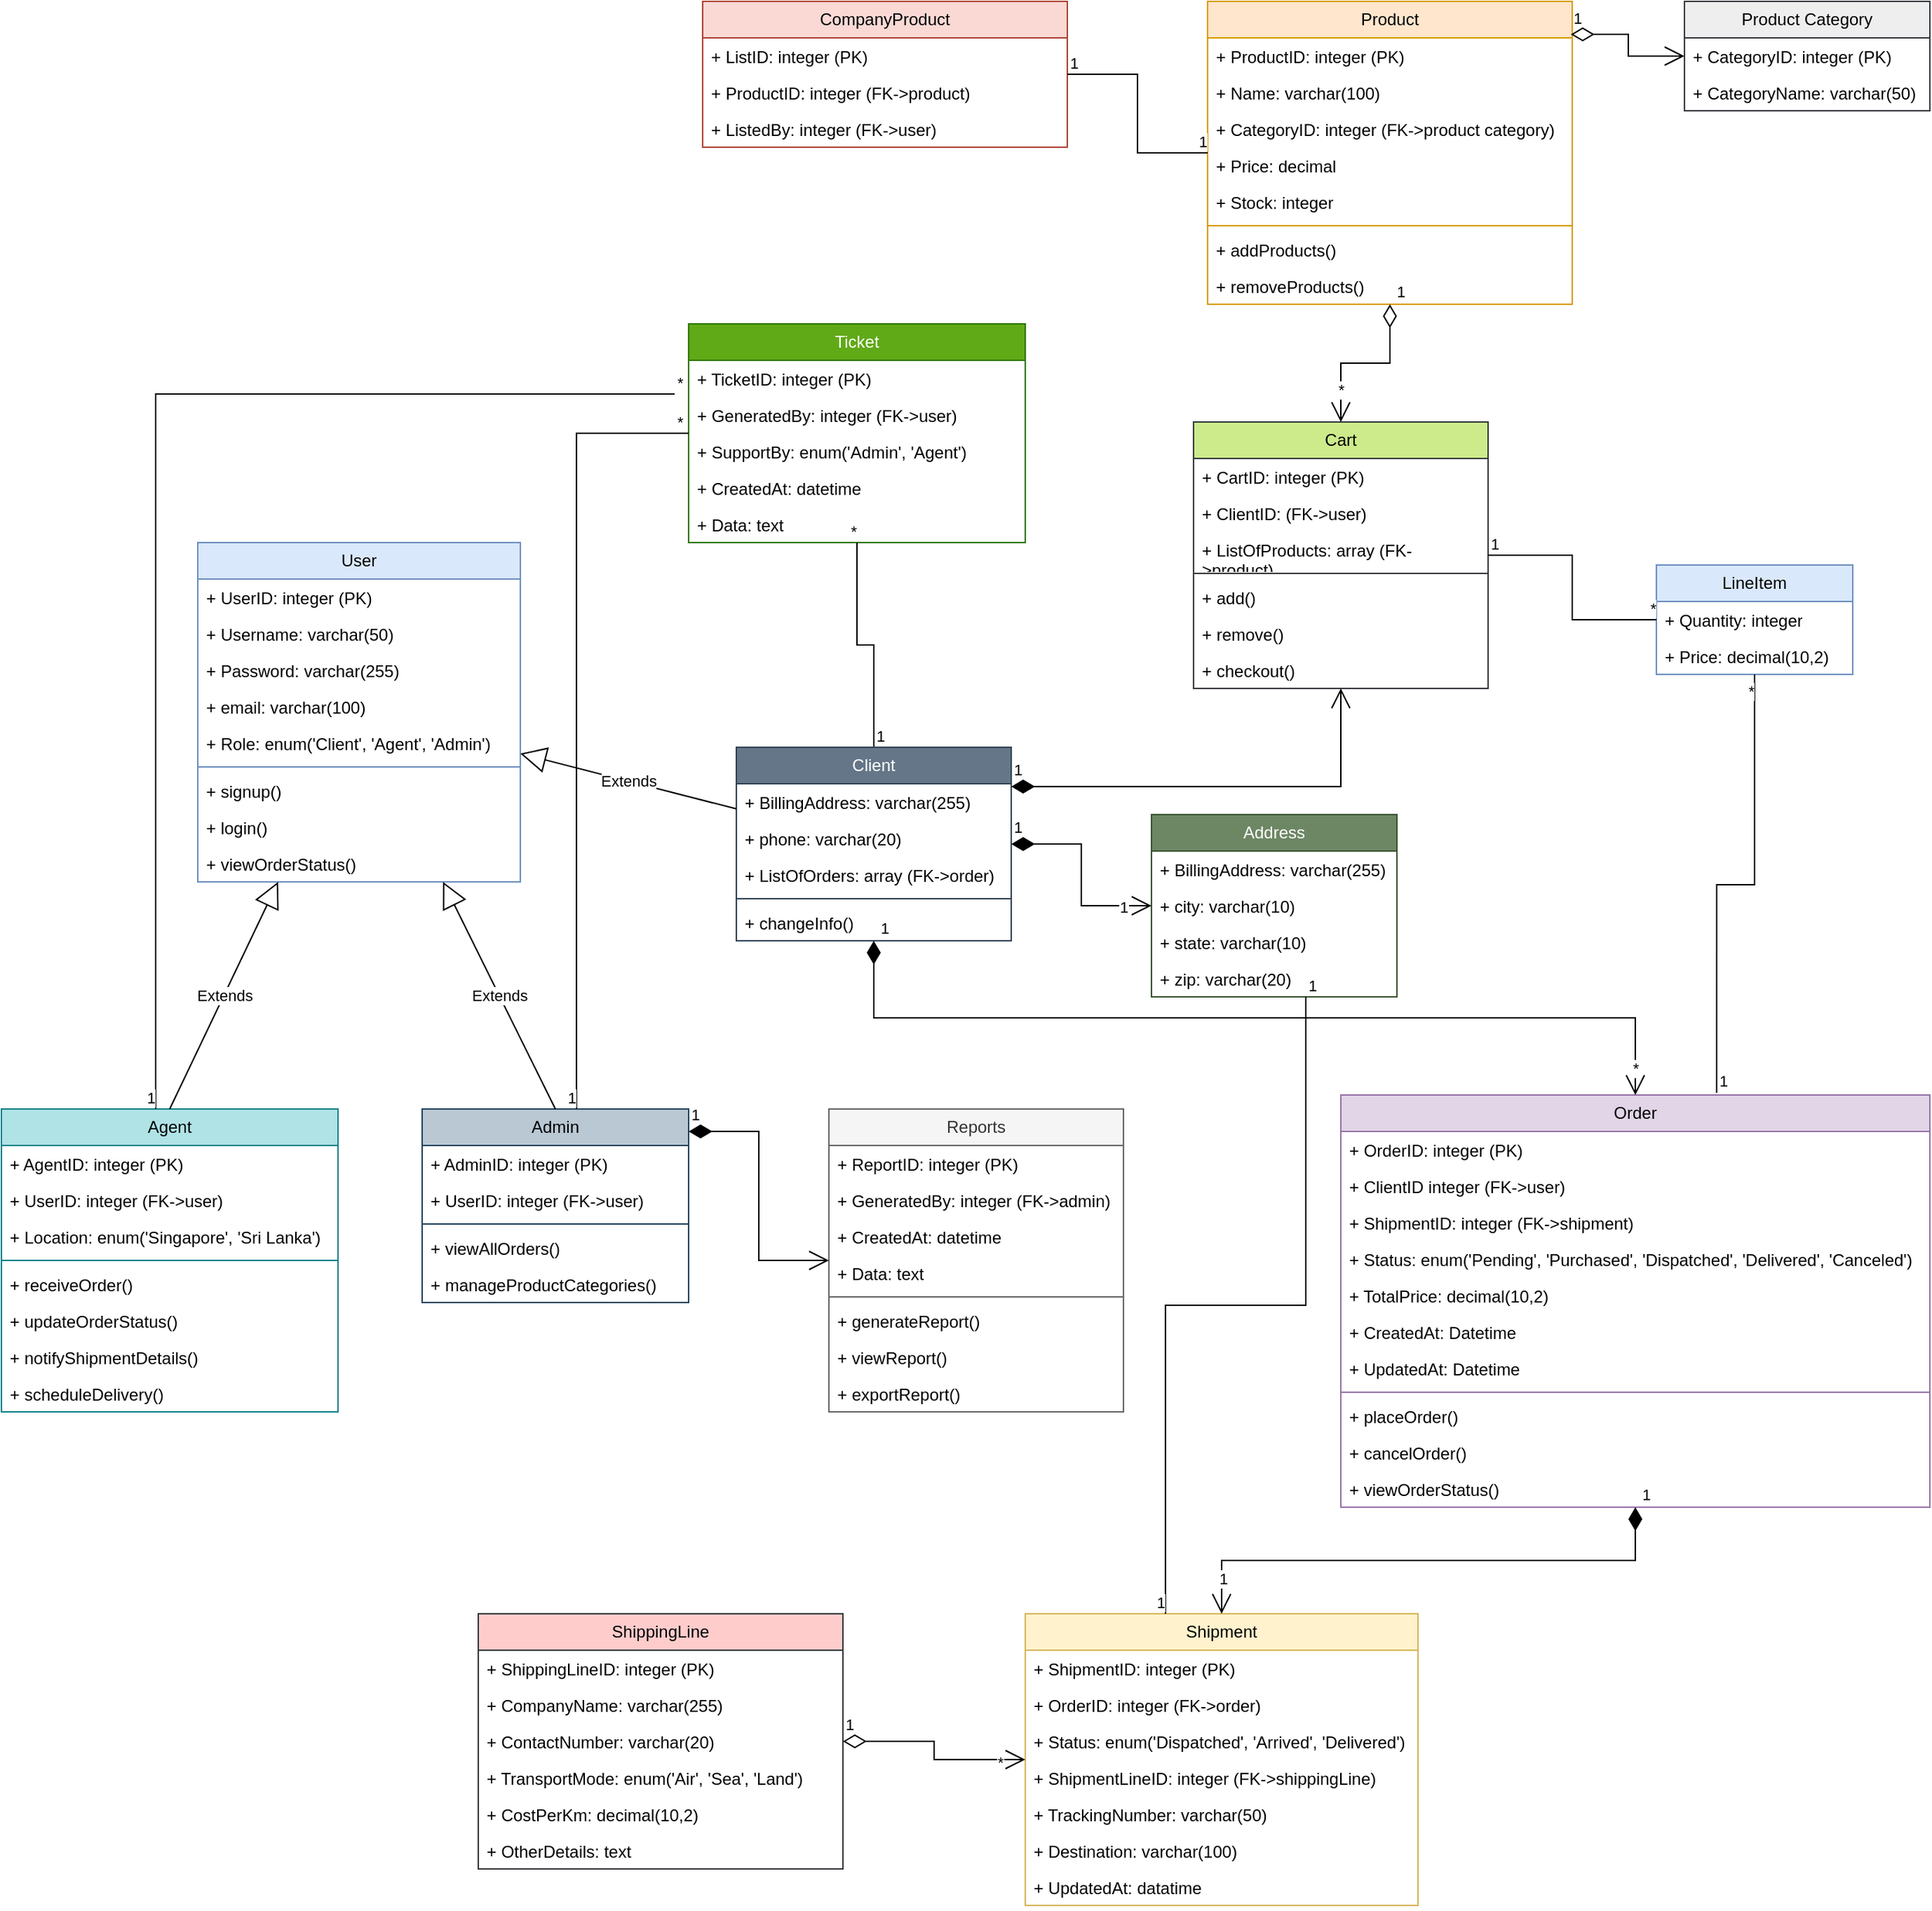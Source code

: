 <mxfile version="26.1.0">
  <diagram id="C5RBs43oDa-KdzZeNtuy" name="Page-1">
    <mxGraphModel dx="2207" dy="1999" grid="1" gridSize="10" guides="1" tooltips="1" connect="1" arrows="1" fold="1" page="1" pageScale="1" pageWidth="827" pageHeight="1169" math="0" shadow="0">
      <root>
        <mxCell id="WIyWlLk6GJQsqaUBKTNV-0" />
        <mxCell id="WIyWlLk6GJQsqaUBKTNV-1" parent="WIyWlLk6GJQsqaUBKTNV-0" />
        <mxCell id="zG6QIjlWkqNd9MnI9n7f-4" value="User" style="swimlane;fontStyle=0;childLayout=stackLayout;horizontal=1;startSize=26;fillColor=#dae8fc;horizontalStack=0;resizeParent=1;resizeParentMax=0;resizeLast=0;collapsible=1;marginBottom=0;whiteSpace=wrap;html=1;strokeColor=#6c8ebf;" parent="WIyWlLk6GJQsqaUBKTNV-1" vertex="1">
          <mxGeometry x="30" y="-174" width="230" height="242" as="geometry">
            <mxRectangle x="80" y="100" width="70" height="30" as="alternateBounds" />
          </mxGeometry>
        </mxCell>
        <mxCell id="zG6QIjlWkqNd9MnI9n7f-5" value="+ UserID: integer (PK)" style="text;strokeColor=none;fillColor=none;align=left;verticalAlign=top;spacingLeft=4;spacingRight=4;overflow=hidden;rotatable=0;points=[[0,0.5],[1,0.5]];portConstraint=eastwest;whiteSpace=wrap;html=1;" parent="zG6QIjlWkqNd9MnI9n7f-4" vertex="1">
          <mxGeometry y="26" width="230" height="26" as="geometry" />
        </mxCell>
        <mxCell id="zG6QIjlWkqNd9MnI9n7f-6" value="+ Username: varchar(50)" style="text;strokeColor=none;fillColor=none;align=left;verticalAlign=top;spacingLeft=4;spacingRight=4;overflow=hidden;rotatable=0;points=[[0,0.5],[1,0.5]];portConstraint=eastwest;whiteSpace=wrap;html=1;" parent="zG6QIjlWkqNd9MnI9n7f-4" vertex="1">
          <mxGeometry y="52" width="230" height="26" as="geometry" />
        </mxCell>
        <mxCell id="zG6QIjlWkqNd9MnI9n7f-9" value="+ Password: varchar(255)" style="text;strokeColor=none;fillColor=none;align=left;verticalAlign=top;spacingLeft=4;spacingRight=4;overflow=hidden;rotatable=0;points=[[0,0.5],[1,0.5]];portConstraint=eastwest;whiteSpace=wrap;html=1;" parent="zG6QIjlWkqNd9MnI9n7f-4" vertex="1">
          <mxGeometry y="78" width="230" height="26" as="geometry" />
        </mxCell>
        <mxCell id="zG6QIjlWkqNd9MnI9n7f-7" value="+ email: varchar(100)" style="text;strokeColor=none;fillColor=none;align=left;verticalAlign=top;spacingLeft=4;spacingRight=4;overflow=hidden;rotatable=0;points=[[0,0.5],[1,0.5]];portConstraint=eastwest;whiteSpace=wrap;html=1;" parent="zG6QIjlWkqNd9MnI9n7f-4" vertex="1">
          <mxGeometry y="104" width="230" height="26" as="geometry" />
        </mxCell>
        <mxCell id="zG6QIjlWkqNd9MnI9n7f-8" value="&lt;div&gt;+ Role: enum(&#39;Client&#39;, &#39;Agent&#39;, &#39;Admin&#39;)&lt;/div&gt;" style="text;strokeColor=none;fillColor=none;align=left;verticalAlign=top;spacingLeft=4;spacingRight=4;overflow=hidden;rotatable=0;points=[[0,0.5],[1,0.5]];portConstraint=eastwest;whiteSpace=wrap;html=1;" parent="zG6QIjlWkqNd9MnI9n7f-4" vertex="1">
          <mxGeometry y="130" width="230" height="26" as="geometry" />
        </mxCell>
        <mxCell id="eo02mEUsfpvcgOOBY72F-0" value="" style="line;strokeWidth=1;fillColor=none;align=left;verticalAlign=middle;spacingTop=-1;spacingLeft=3;spacingRight=3;rotatable=0;labelPosition=right;points=[];portConstraint=eastwest;strokeColor=inherit;" vertex="1" parent="zG6QIjlWkqNd9MnI9n7f-4">
          <mxGeometry y="156" width="230" height="8" as="geometry" />
        </mxCell>
        <mxCell id="eo02mEUsfpvcgOOBY72F-2" value="+ signup()" style="text;strokeColor=none;fillColor=none;align=left;verticalAlign=top;spacingLeft=4;spacingRight=4;overflow=hidden;rotatable=0;points=[[0,0.5],[1,0.5]];portConstraint=eastwest;whiteSpace=wrap;html=1;" vertex="1" parent="zG6QIjlWkqNd9MnI9n7f-4">
          <mxGeometry y="164" width="230" height="26" as="geometry" />
        </mxCell>
        <mxCell id="eo02mEUsfpvcgOOBY72F-3" value="+ login()" style="text;strokeColor=none;fillColor=none;align=left;verticalAlign=top;spacingLeft=4;spacingRight=4;overflow=hidden;rotatable=0;points=[[0,0.5],[1,0.5]];portConstraint=eastwest;whiteSpace=wrap;html=1;" vertex="1" parent="zG6QIjlWkqNd9MnI9n7f-4">
          <mxGeometry y="190" width="230" height="26" as="geometry" />
        </mxCell>
        <mxCell id="eo02mEUsfpvcgOOBY72F-5" value="+ viewOrderStatus()" style="text;strokeColor=none;fillColor=none;align=left;verticalAlign=top;spacingLeft=4;spacingRight=4;overflow=hidden;rotatable=0;points=[[0,0.5],[1,0.5]];portConstraint=eastwest;whiteSpace=wrap;html=1;" vertex="1" parent="zG6QIjlWkqNd9MnI9n7f-4">
          <mxGeometry y="216" width="230" height="26" as="geometry" />
        </mxCell>
        <mxCell id="zG6QIjlWkqNd9MnI9n7f-10" value="Order" style="swimlane;fontStyle=0;childLayout=stackLayout;horizontal=1;startSize=26;fillColor=#e1d5e7;horizontalStack=0;resizeParent=1;resizeParentMax=0;resizeLast=0;collapsible=1;marginBottom=0;whiteSpace=wrap;html=1;strokeColor=#9673a6;" parent="WIyWlLk6GJQsqaUBKTNV-1" vertex="1">
          <mxGeometry x="845" y="220" width="420" height="294" as="geometry" />
        </mxCell>
        <mxCell id="zG6QIjlWkqNd9MnI9n7f-11" value="+ OrderID: integer (PK)" style="text;strokeColor=none;fillColor=none;align=left;verticalAlign=top;spacingLeft=4;spacingRight=4;overflow=hidden;rotatable=0;points=[[0,0.5],[1,0.5]];portConstraint=eastwest;whiteSpace=wrap;html=1;" parent="zG6QIjlWkqNd9MnI9n7f-10" vertex="1">
          <mxGeometry y="26" width="420" height="26" as="geometry" />
        </mxCell>
        <mxCell id="zG6QIjlWkqNd9MnI9n7f-12" value="+ ClientID integer (FK-&amp;gt;user)" style="text;strokeColor=none;fillColor=none;align=left;verticalAlign=top;spacingLeft=4;spacingRight=4;overflow=hidden;rotatable=0;points=[[0,0.5],[1,0.5]];portConstraint=eastwest;whiteSpace=wrap;html=1;" parent="zG6QIjlWkqNd9MnI9n7f-10" vertex="1">
          <mxGeometry y="52" width="420" height="26" as="geometry" />
        </mxCell>
        <mxCell id="eo02mEUsfpvcgOOBY72F-66" value="+ ShipmentID: integer (FK-&amp;gt;shipment)" style="text;strokeColor=none;fillColor=none;align=left;verticalAlign=top;spacingLeft=4;spacingRight=4;overflow=hidden;rotatable=0;points=[[0,0.5],[1,0.5]];portConstraint=eastwest;whiteSpace=wrap;html=1;" vertex="1" parent="zG6QIjlWkqNd9MnI9n7f-10">
          <mxGeometry y="78" width="420" height="26" as="geometry" />
        </mxCell>
        <mxCell id="zG6QIjlWkqNd9MnI9n7f-13" value="+ Status: enum(&#39;Pending&#39;, &#39;Purchased&#39;, &#39;Dispatched&#39;, &#39;Delivered&#39;, &#39;Canceled&#39;) " style="text;strokeColor=none;fillColor=none;align=left;verticalAlign=top;spacingLeft=4;spacingRight=4;overflow=hidden;rotatable=0;points=[[0,0.5],[1,0.5]];portConstraint=eastwest;whiteSpace=wrap;html=1;" parent="zG6QIjlWkqNd9MnI9n7f-10" vertex="1">
          <mxGeometry y="104" width="420" height="26" as="geometry" />
        </mxCell>
        <mxCell id="F5Yj2oDbd4km9pXN7CrR-9" value="+ TotalPrice: decimal(10,2)" style="text;strokeColor=none;fillColor=none;align=left;verticalAlign=top;spacingLeft=4;spacingRight=4;overflow=hidden;rotatable=0;points=[[0,0.5],[1,0.5]];portConstraint=eastwest;whiteSpace=wrap;html=1;" parent="zG6QIjlWkqNd9MnI9n7f-10" vertex="1">
          <mxGeometry y="130" width="420" height="26" as="geometry" />
        </mxCell>
        <mxCell id="zG6QIjlWkqNd9MnI9n7f-16" value="+ CreatedAt: Datetime " style="text;strokeColor=none;fillColor=none;align=left;verticalAlign=top;spacingLeft=4;spacingRight=4;overflow=hidden;rotatable=0;points=[[0,0.5],[1,0.5]];portConstraint=eastwest;whiteSpace=wrap;html=1;" parent="zG6QIjlWkqNd9MnI9n7f-10" vertex="1">
          <mxGeometry y="156" width="420" height="26" as="geometry" />
        </mxCell>
        <mxCell id="zG6QIjlWkqNd9MnI9n7f-15" value="+ UpdatedAt: Datetime" style="text;strokeColor=none;fillColor=none;align=left;verticalAlign=top;spacingLeft=4;spacingRight=4;overflow=hidden;rotatable=0;points=[[0,0.5],[1,0.5]];portConstraint=eastwest;whiteSpace=wrap;html=1;" parent="zG6QIjlWkqNd9MnI9n7f-10" vertex="1">
          <mxGeometry y="182" width="420" height="26" as="geometry" />
        </mxCell>
        <mxCell id="eo02mEUsfpvcgOOBY72F-84" value="" style="line;strokeWidth=1;fillColor=none;align=left;verticalAlign=middle;spacingTop=-1;spacingLeft=3;spacingRight=3;rotatable=0;labelPosition=right;points=[];portConstraint=eastwest;strokeColor=inherit;" vertex="1" parent="zG6QIjlWkqNd9MnI9n7f-10">
          <mxGeometry y="208" width="420" height="8" as="geometry" />
        </mxCell>
        <mxCell id="eo02mEUsfpvcgOOBY72F-76" value="+ placeOrder()" style="text;strokeColor=none;fillColor=none;align=left;verticalAlign=top;spacingLeft=4;spacingRight=4;overflow=hidden;rotatable=0;points=[[0,0.5],[1,0.5]];portConstraint=eastwest;whiteSpace=wrap;html=1;" vertex="1" parent="zG6QIjlWkqNd9MnI9n7f-10">
          <mxGeometry y="216" width="420" height="26" as="geometry" />
        </mxCell>
        <mxCell id="eo02mEUsfpvcgOOBY72F-78" value="+ cancelOrder()" style="text;strokeColor=none;fillColor=none;align=left;verticalAlign=top;spacingLeft=4;spacingRight=4;overflow=hidden;rotatable=0;points=[[0,0.5],[1,0.5]];portConstraint=eastwest;whiteSpace=wrap;html=1;" vertex="1" parent="zG6QIjlWkqNd9MnI9n7f-10">
          <mxGeometry y="242" width="420" height="26" as="geometry" />
        </mxCell>
        <mxCell id="eo02mEUsfpvcgOOBY72F-77" value="+ viewOrderStatus()" style="text;strokeColor=none;fillColor=none;align=left;verticalAlign=top;spacingLeft=4;spacingRight=4;overflow=hidden;rotatable=0;points=[[0,0.5],[1,0.5]];portConstraint=eastwest;whiteSpace=wrap;html=1;" vertex="1" parent="zG6QIjlWkqNd9MnI9n7f-10">
          <mxGeometry y="268" width="420" height="26" as="geometry" />
        </mxCell>
        <mxCell id="zG6QIjlWkqNd9MnI9n7f-17" value="Product" style="swimlane;fontStyle=0;childLayout=stackLayout;horizontal=1;startSize=26;fillColor=#ffe6cc;horizontalStack=0;resizeParent=1;resizeParentMax=0;resizeLast=0;collapsible=1;marginBottom=0;whiteSpace=wrap;html=1;strokeColor=#d79b00;" parent="WIyWlLk6GJQsqaUBKTNV-1" vertex="1">
          <mxGeometry x="750" y="-560" width="260" height="216" as="geometry" />
        </mxCell>
        <mxCell id="zG6QIjlWkqNd9MnI9n7f-18" value="+ ProductID: integer (PK)" style="text;strokeColor=none;fillColor=none;align=left;verticalAlign=top;spacingLeft=4;spacingRight=4;overflow=hidden;rotatable=0;points=[[0,0.5],[1,0.5]];portConstraint=eastwest;whiteSpace=wrap;html=1;" parent="zG6QIjlWkqNd9MnI9n7f-17" vertex="1">
          <mxGeometry y="26" width="260" height="26" as="geometry" />
        </mxCell>
        <mxCell id="zG6QIjlWkqNd9MnI9n7f-19" value="+ Name: varchar(100)" style="text;strokeColor=none;fillColor=none;align=left;verticalAlign=top;spacingLeft=4;spacingRight=4;overflow=hidden;rotatable=0;points=[[0,0.5],[1,0.5]];portConstraint=eastwest;whiteSpace=wrap;html=1;" parent="zG6QIjlWkqNd9MnI9n7f-17" vertex="1">
          <mxGeometry y="52" width="260" height="26" as="geometry" />
        </mxCell>
        <mxCell id="zG6QIjlWkqNd9MnI9n7f-20" value="+ CategoryID: integer (FK-&amp;gt;product category)" style="text;strokeColor=none;fillColor=none;align=left;verticalAlign=top;spacingLeft=4;spacingRight=4;overflow=hidden;rotatable=0;points=[[0,0.5],[1,0.5]];portConstraint=eastwest;whiteSpace=wrap;html=1;" parent="zG6QIjlWkqNd9MnI9n7f-17" vertex="1">
          <mxGeometry y="78" width="260" height="26" as="geometry" />
        </mxCell>
        <mxCell id="zG6QIjlWkqNd9MnI9n7f-23" value="+ Price: decimal" style="text;strokeColor=none;fillColor=none;align=left;verticalAlign=top;spacingLeft=4;spacingRight=4;overflow=hidden;rotatable=0;points=[[0,0.5],[1,0.5]];portConstraint=eastwest;whiteSpace=wrap;html=1;" parent="zG6QIjlWkqNd9MnI9n7f-17" vertex="1">
          <mxGeometry y="104" width="260" height="26" as="geometry" />
        </mxCell>
        <mxCell id="zG6QIjlWkqNd9MnI9n7f-21" value="+ Stock: integer" style="text;strokeColor=none;fillColor=none;align=left;verticalAlign=top;spacingLeft=4;spacingRight=4;overflow=hidden;rotatable=0;points=[[0,0.5],[1,0.5]];portConstraint=eastwest;whiteSpace=wrap;html=1;" parent="zG6QIjlWkqNd9MnI9n7f-17" vertex="1">
          <mxGeometry y="130" width="260" height="26" as="geometry" />
        </mxCell>
        <mxCell id="eo02mEUsfpvcgOOBY72F-91" value="" style="line;strokeWidth=1;fillColor=none;align=left;verticalAlign=middle;spacingTop=-1;spacingLeft=3;spacingRight=3;rotatable=0;labelPosition=right;points=[];portConstraint=eastwest;strokeColor=inherit;" vertex="1" parent="zG6QIjlWkqNd9MnI9n7f-17">
          <mxGeometry y="156" width="260" height="8" as="geometry" />
        </mxCell>
        <mxCell id="eo02mEUsfpvcgOOBY72F-92" value="+ addProducts()" style="text;strokeColor=none;fillColor=none;align=left;verticalAlign=top;spacingLeft=4;spacingRight=4;overflow=hidden;rotatable=0;points=[[0,0.5],[1,0.5]];portConstraint=eastwest;whiteSpace=wrap;html=1;" vertex="1" parent="zG6QIjlWkqNd9MnI9n7f-17">
          <mxGeometry y="164" width="260" height="26" as="geometry" />
        </mxCell>
        <mxCell id="eo02mEUsfpvcgOOBY72F-93" value="+ removeProducts()" style="text;strokeColor=none;fillColor=none;align=left;verticalAlign=top;spacingLeft=4;spacingRight=4;overflow=hidden;rotatable=0;points=[[0,0.5],[1,0.5]];portConstraint=eastwest;whiteSpace=wrap;html=1;" vertex="1" parent="zG6QIjlWkqNd9MnI9n7f-17">
          <mxGeometry y="190" width="260" height="26" as="geometry" />
        </mxCell>
        <mxCell id="zG6QIjlWkqNd9MnI9n7f-24" value="Product Category" style="swimlane;fontStyle=0;childLayout=stackLayout;horizontal=1;startSize=26;fillColor=#eeeeee;horizontalStack=0;resizeParent=1;resizeParentMax=0;resizeLast=0;collapsible=1;marginBottom=0;whiteSpace=wrap;html=1;strokeColor=#36393d;" parent="WIyWlLk6GJQsqaUBKTNV-1" vertex="1">
          <mxGeometry x="1090" y="-560" width="175" height="78" as="geometry" />
        </mxCell>
        <mxCell id="zG6QIjlWkqNd9MnI9n7f-25" value="+ CategoryID: integer (PK)" style="text;strokeColor=none;fillColor=none;align=left;verticalAlign=top;spacingLeft=4;spacingRight=4;overflow=hidden;rotatable=0;points=[[0,0.5],[1,0.5]];portConstraint=eastwest;whiteSpace=wrap;html=1;" parent="zG6QIjlWkqNd9MnI9n7f-24" vertex="1">
          <mxGeometry y="26" width="175" height="26" as="geometry" />
        </mxCell>
        <mxCell id="zG6QIjlWkqNd9MnI9n7f-26" value="+ CategoryName: varchar(50)" style="text;strokeColor=none;fillColor=none;align=left;verticalAlign=top;spacingLeft=4;spacingRight=4;overflow=hidden;rotatable=0;points=[[0,0.5],[1,0.5]];portConstraint=eastwest;whiteSpace=wrap;html=1;" parent="zG6QIjlWkqNd9MnI9n7f-24" vertex="1">
          <mxGeometry y="52" width="175" height="26" as="geometry" />
        </mxCell>
        <mxCell id="zG6QIjlWkqNd9MnI9n7f-29" value="Shipment" style="swimlane;fontStyle=0;childLayout=stackLayout;horizontal=1;startSize=26;fillColor=#fff2cc;horizontalStack=0;resizeParent=1;resizeParentMax=0;resizeLast=0;collapsible=1;marginBottom=0;whiteSpace=wrap;html=1;strokeColor=#d6b656;" parent="WIyWlLk6GJQsqaUBKTNV-1" vertex="1">
          <mxGeometry x="620" y="590" width="280" height="208" as="geometry" />
        </mxCell>
        <mxCell id="zG6QIjlWkqNd9MnI9n7f-30" value="+ ShipmentID: integer (PK)" style="text;strokeColor=none;fillColor=none;align=left;verticalAlign=top;spacingLeft=4;spacingRight=4;overflow=hidden;rotatable=0;points=[[0,0.5],[1,0.5]];portConstraint=eastwest;whiteSpace=wrap;html=1;" parent="zG6QIjlWkqNd9MnI9n7f-29" vertex="1">
          <mxGeometry y="26" width="280" height="26" as="geometry" />
        </mxCell>
        <mxCell id="zG6QIjlWkqNd9MnI9n7f-31" value="+ OrderID: integer (FK-&amp;gt;order)" style="text;strokeColor=none;fillColor=none;align=left;verticalAlign=top;spacingLeft=4;spacingRight=4;overflow=hidden;rotatable=0;points=[[0,0.5],[1,0.5]];portConstraint=eastwest;whiteSpace=wrap;html=1;" parent="zG6QIjlWkqNd9MnI9n7f-29" vertex="1">
          <mxGeometry y="52" width="280" height="26" as="geometry" />
        </mxCell>
        <mxCell id="zG6QIjlWkqNd9MnI9n7f-32" value="+ Status: enum(&#39;Dispatched&#39;, &#39;Arrived&#39;, &#39;Delivered&#39;)" style="text;strokeColor=none;fillColor=none;align=left;verticalAlign=top;spacingLeft=4;spacingRight=4;overflow=hidden;rotatable=0;points=[[0,0.5],[1,0.5]];portConstraint=eastwest;whiteSpace=wrap;html=1;" parent="zG6QIjlWkqNd9MnI9n7f-29" vertex="1">
          <mxGeometry y="78" width="280" height="26" as="geometry" />
        </mxCell>
        <mxCell id="F5Yj2oDbd4km9pXN7CrR-17" value="+ ShipmentLineID: integer (FK-&amp;gt;shippingLine)" style="text;strokeColor=none;fillColor=none;align=left;verticalAlign=top;spacingLeft=4;spacingRight=4;overflow=hidden;rotatable=0;points=[[0,0.5],[1,0.5]];portConstraint=eastwest;whiteSpace=wrap;html=1;" parent="zG6QIjlWkqNd9MnI9n7f-29" vertex="1">
          <mxGeometry y="104" width="280" height="26" as="geometry" />
        </mxCell>
        <mxCell id="zG6QIjlWkqNd9MnI9n7f-27" value="+ TrackingNumber: varchar(50)" style="text;strokeColor=none;fillColor=none;align=left;verticalAlign=top;spacingLeft=4;spacingRight=4;overflow=hidden;rotatable=0;points=[[0,0.5],[1,0.5]];portConstraint=eastwest;whiteSpace=wrap;html=1;" parent="zG6QIjlWkqNd9MnI9n7f-29" vertex="1">
          <mxGeometry y="130" width="280" height="26" as="geometry" />
        </mxCell>
        <mxCell id="zG6QIjlWkqNd9MnI9n7f-22" value="+ Destination: varchar(100)" style="text;strokeColor=none;fillColor=none;align=left;verticalAlign=top;spacingLeft=4;spacingRight=4;overflow=hidden;rotatable=0;points=[[0,0.5],[1,0.5]];portConstraint=eastwest;whiteSpace=wrap;html=1;" parent="zG6QIjlWkqNd9MnI9n7f-29" vertex="1">
          <mxGeometry y="156" width="280" height="26" as="geometry" />
        </mxCell>
        <mxCell id="zG6QIjlWkqNd9MnI9n7f-37" value="+ UpdatedAt: datatime" style="text;strokeColor=none;fillColor=none;align=left;verticalAlign=top;spacingLeft=4;spacingRight=4;overflow=hidden;rotatable=0;points=[[0,0.5],[1,0.5]];portConstraint=eastwest;whiteSpace=wrap;html=1;" parent="zG6QIjlWkqNd9MnI9n7f-29" vertex="1">
          <mxGeometry y="182" width="280" height="26" as="geometry" />
        </mxCell>
        <mxCell id="zG6QIjlWkqNd9MnI9n7f-38" value="Agent" style="swimlane;fontStyle=0;childLayout=stackLayout;horizontal=1;startSize=26;fillColor=#b0e3e6;horizontalStack=0;resizeParent=1;resizeParentMax=0;resizeLast=0;collapsible=1;marginBottom=0;whiteSpace=wrap;html=1;strokeColor=#0e8088;" parent="WIyWlLk6GJQsqaUBKTNV-1" vertex="1">
          <mxGeometry x="-110" y="230" width="240" height="216" as="geometry" />
        </mxCell>
        <mxCell id="zG6QIjlWkqNd9MnI9n7f-39" value="+ AgentID: integer (PK)" style="text;strokeColor=none;fillColor=none;align=left;verticalAlign=top;spacingLeft=4;spacingRight=4;overflow=hidden;rotatable=0;points=[[0,0.5],[1,0.5]];portConstraint=eastwest;whiteSpace=wrap;html=1;" parent="zG6QIjlWkqNd9MnI9n7f-38" vertex="1">
          <mxGeometry y="26" width="240" height="26" as="geometry" />
        </mxCell>
        <mxCell id="zG6QIjlWkqNd9MnI9n7f-40" value="+ UserID: integer (FK-&amp;gt;user)" style="text;strokeColor=none;fillColor=none;align=left;verticalAlign=top;spacingLeft=4;spacingRight=4;overflow=hidden;rotatable=0;points=[[0,0.5],[1,0.5]];portConstraint=eastwest;whiteSpace=wrap;html=1;" parent="zG6QIjlWkqNd9MnI9n7f-38" vertex="1">
          <mxGeometry y="52" width="240" height="26" as="geometry" />
        </mxCell>
        <mxCell id="zG6QIjlWkqNd9MnI9n7f-41" value="+ Location: enum(&#39;Singapore&#39;, &#39;Sri Lanka&#39;)" style="text;strokeColor=none;fillColor=none;align=left;verticalAlign=top;spacingLeft=4;spacingRight=4;overflow=hidden;rotatable=0;points=[[0,0.5],[1,0.5]];portConstraint=eastwest;whiteSpace=wrap;html=1;" parent="zG6QIjlWkqNd9MnI9n7f-38" vertex="1">
          <mxGeometry y="78" width="240" height="26" as="geometry" />
        </mxCell>
        <mxCell id="eo02mEUsfpvcgOOBY72F-6" value="" style="line;strokeWidth=1;fillColor=none;align=left;verticalAlign=middle;spacingTop=-1;spacingLeft=3;spacingRight=3;rotatable=0;labelPosition=right;points=[];portConstraint=eastwest;strokeColor=inherit;" vertex="1" parent="zG6QIjlWkqNd9MnI9n7f-38">
          <mxGeometry y="104" width="240" height="8" as="geometry" />
        </mxCell>
        <mxCell id="eo02mEUsfpvcgOOBY72F-7" value="+ receiveOrder()" style="text;strokeColor=none;fillColor=none;align=left;verticalAlign=top;spacingLeft=4;spacingRight=4;overflow=hidden;rotatable=0;points=[[0,0.5],[1,0.5]];portConstraint=eastwest;whiteSpace=wrap;html=1;" vertex="1" parent="zG6QIjlWkqNd9MnI9n7f-38">
          <mxGeometry y="112" width="240" height="26" as="geometry" />
        </mxCell>
        <mxCell id="eo02mEUsfpvcgOOBY72F-8" value="+ updateOrderStatus()" style="text;strokeColor=none;fillColor=none;align=left;verticalAlign=top;spacingLeft=4;spacingRight=4;overflow=hidden;rotatable=0;points=[[0,0.5],[1,0.5]];portConstraint=eastwest;whiteSpace=wrap;html=1;" vertex="1" parent="zG6QIjlWkqNd9MnI9n7f-38">
          <mxGeometry y="138" width="240" height="26" as="geometry" />
        </mxCell>
        <mxCell id="eo02mEUsfpvcgOOBY72F-9" value="+ notifyShipmentDetails()" style="text;strokeColor=none;fillColor=none;align=left;verticalAlign=top;spacingLeft=4;spacingRight=4;overflow=hidden;rotatable=0;points=[[0,0.5],[1,0.5]];portConstraint=eastwest;whiteSpace=wrap;html=1;" vertex="1" parent="zG6QIjlWkqNd9MnI9n7f-38">
          <mxGeometry y="164" width="240" height="26" as="geometry" />
        </mxCell>
        <mxCell id="eo02mEUsfpvcgOOBY72F-19" value="+ scheduleDelivery()" style="text;strokeColor=none;fillColor=none;align=left;verticalAlign=top;spacingLeft=4;spacingRight=4;overflow=hidden;rotatable=0;points=[[0,0.5],[1,0.5]];portConstraint=eastwest;whiteSpace=wrap;html=1;" vertex="1" parent="zG6QIjlWkqNd9MnI9n7f-38">
          <mxGeometry y="190" width="240" height="26" as="geometry" />
        </mxCell>
        <mxCell id="zG6QIjlWkqNd9MnI9n7f-46" value="Admin" style="swimlane;fontStyle=0;childLayout=stackLayout;horizontal=1;startSize=26;fillColor=#bac8d3;horizontalStack=0;resizeParent=1;resizeParentMax=0;resizeLast=0;collapsible=1;marginBottom=0;whiteSpace=wrap;html=1;strokeColor=#23445d;" parent="WIyWlLk6GJQsqaUBKTNV-1" vertex="1">
          <mxGeometry x="190" y="230" width="190" height="138" as="geometry" />
        </mxCell>
        <mxCell id="zG6QIjlWkqNd9MnI9n7f-47" value="+ AdminID: integer (PK)" style="text;strokeColor=none;fillColor=none;align=left;verticalAlign=top;spacingLeft=4;spacingRight=4;overflow=hidden;rotatable=0;points=[[0,0.5],[1,0.5]];portConstraint=eastwest;whiteSpace=wrap;html=1;" parent="zG6QIjlWkqNd9MnI9n7f-46" vertex="1">
          <mxGeometry y="26" width="190" height="26" as="geometry" />
        </mxCell>
        <mxCell id="zG6QIjlWkqNd9MnI9n7f-48" value="+ UserID: integer (FK-&amp;gt;user)" style="text;strokeColor=none;fillColor=none;align=left;verticalAlign=top;spacingLeft=4;spacingRight=4;overflow=hidden;rotatable=0;points=[[0,0.5],[1,0.5]];portConstraint=eastwest;whiteSpace=wrap;html=1;" parent="zG6QIjlWkqNd9MnI9n7f-46" vertex="1">
          <mxGeometry y="52" width="190" height="26" as="geometry" />
        </mxCell>
        <mxCell id="eo02mEUsfpvcgOOBY72F-16" value="" style="line;strokeWidth=1;fillColor=none;align=left;verticalAlign=middle;spacingTop=-1;spacingLeft=3;spacingRight=3;rotatable=0;labelPosition=right;points=[];portConstraint=eastwest;strokeColor=inherit;" vertex="1" parent="zG6QIjlWkqNd9MnI9n7f-46">
          <mxGeometry y="78" width="190" height="8" as="geometry" />
        </mxCell>
        <mxCell id="eo02mEUsfpvcgOOBY72F-15" value="+ viewAllOrders()" style="text;strokeColor=none;fillColor=none;align=left;verticalAlign=top;spacingLeft=4;spacingRight=4;overflow=hidden;rotatable=0;points=[[0,0.5],[1,0.5]];portConstraint=eastwest;whiteSpace=wrap;html=1;" vertex="1" parent="zG6QIjlWkqNd9MnI9n7f-46">
          <mxGeometry y="86" width="190" height="26" as="geometry" />
        </mxCell>
        <mxCell id="eo02mEUsfpvcgOOBY72F-17" value="+ manageProductCategories()" style="text;strokeColor=none;fillColor=none;align=left;verticalAlign=top;spacingLeft=4;spacingRight=4;overflow=hidden;rotatable=0;points=[[0,0.5],[1,0.5]];portConstraint=eastwest;whiteSpace=wrap;html=1;" vertex="1" parent="zG6QIjlWkqNd9MnI9n7f-46">
          <mxGeometry y="112" width="190" height="26" as="geometry" />
        </mxCell>
        <mxCell id="zG6QIjlWkqNd9MnI9n7f-50" value="Reports" style="swimlane;fontStyle=0;childLayout=stackLayout;horizontal=1;startSize=26;fillColor=#f5f5f5;horizontalStack=0;resizeParent=1;resizeParentMax=0;resizeLast=0;collapsible=1;marginBottom=0;whiteSpace=wrap;html=1;fontColor=#333333;strokeColor=#666666;" parent="WIyWlLk6GJQsqaUBKTNV-1" vertex="1">
          <mxGeometry x="480" y="230" width="210" height="216" as="geometry" />
        </mxCell>
        <mxCell id="zG6QIjlWkqNd9MnI9n7f-51" value="+ ReportID: integer (PK)" style="text;strokeColor=none;fillColor=none;align=left;verticalAlign=top;spacingLeft=4;spacingRight=4;overflow=hidden;rotatable=0;points=[[0,0.5],[1,0.5]];portConstraint=eastwest;whiteSpace=wrap;html=1;" parent="zG6QIjlWkqNd9MnI9n7f-50" vertex="1">
          <mxGeometry y="26" width="210" height="26" as="geometry" />
        </mxCell>
        <mxCell id="zG6QIjlWkqNd9MnI9n7f-52" value="+ GeneratedBy: integer (FK-&amp;gt;admin)" style="text;strokeColor=none;fillColor=none;align=left;verticalAlign=top;spacingLeft=4;spacingRight=4;overflow=hidden;rotatable=0;points=[[0,0.5],[1,0.5]];portConstraint=eastwest;whiteSpace=wrap;html=1;" parent="zG6QIjlWkqNd9MnI9n7f-50" vertex="1">
          <mxGeometry y="52" width="210" height="26" as="geometry" />
        </mxCell>
        <mxCell id="zG6QIjlWkqNd9MnI9n7f-53" value="+ CreatedAt: datetime" style="text;strokeColor=none;fillColor=none;align=left;verticalAlign=top;spacingLeft=4;spacingRight=4;overflow=hidden;rotatable=0;points=[[0,0.5],[1,0.5]];portConstraint=eastwest;whiteSpace=wrap;html=1;" parent="zG6QIjlWkqNd9MnI9n7f-50" vertex="1">
          <mxGeometry y="78" width="210" height="26" as="geometry" />
        </mxCell>
        <mxCell id="zG6QIjlWkqNd9MnI9n7f-49" value="+ Data: text" style="text;strokeColor=none;fillColor=none;align=left;verticalAlign=top;spacingLeft=4;spacingRight=4;overflow=hidden;rotatable=0;points=[[0,0.5],[1,0.5]];portConstraint=eastwest;whiteSpace=wrap;html=1;" parent="zG6QIjlWkqNd9MnI9n7f-50" vertex="1">
          <mxGeometry y="104" width="210" height="26" as="geometry" />
        </mxCell>
        <mxCell id="eo02mEUsfpvcgOOBY72F-94" value="" style="line;strokeWidth=1;fillColor=none;align=left;verticalAlign=middle;spacingTop=-1;spacingLeft=3;spacingRight=3;rotatable=0;labelPosition=right;points=[];portConstraint=eastwest;strokeColor=inherit;" vertex="1" parent="zG6QIjlWkqNd9MnI9n7f-50">
          <mxGeometry y="130" width="210" height="8" as="geometry" />
        </mxCell>
        <mxCell id="eo02mEUsfpvcgOOBY72F-18" value="+ generateReport()" style="text;strokeColor=none;fillColor=none;align=left;verticalAlign=top;spacingLeft=4;spacingRight=4;overflow=hidden;rotatable=0;points=[[0,0.5],[1,0.5]];portConstraint=eastwest;whiteSpace=wrap;html=1;" vertex="1" parent="zG6QIjlWkqNd9MnI9n7f-50">
          <mxGeometry y="138" width="210" height="26" as="geometry" />
        </mxCell>
        <mxCell id="eo02mEUsfpvcgOOBY72F-96" value="+ viewReport()" style="text;strokeColor=none;fillColor=none;align=left;verticalAlign=top;spacingLeft=4;spacingRight=4;overflow=hidden;rotatable=0;points=[[0,0.5],[1,0.5]];portConstraint=eastwest;whiteSpace=wrap;html=1;" vertex="1" parent="zG6QIjlWkqNd9MnI9n7f-50">
          <mxGeometry y="164" width="210" height="26" as="geometry" />
        </mxCell>
        <mxCell id="eo02mEUsfpvcgOOBY72F-95" value="+ exportReport()" style="text;strokeColor=none;fillColor=none;align=left;verticalAlign=top;spacingLeft=4;spacingRight=4;overflow=hidden;rotatable=0;points=[[0,0.5],[1,0.5]];portConstraint=eastwest;whiteSpace=wrap;html=1;" vertex="1" parent="zG6QIjlWkqNd9MnI9n7f-50">
          <mxGeometry y="190" width="210" height="26" as="geometry" />
        </mxCell>
        <mxCell id="zG6QIjlWkqNd9MnI9n7f-54" value="CompanyProduct" style="swimlane;fontStyle=0;childLayout=stackLayout;horizontal=1;startSize=26;fillColor=#fad9d5;horizontalStack=0;resizeParent=1;resizeParentMax=0;resizeLast=0;collapsible=1;marginBottom=0;whiteSpace=wrap;html=1;strokeColor=#ae4132;" parent="WIyWlLk6GJQsqaUBKTNV-1" vertex="1">
          <mxGeometry x="390" y="-560" width="260" height="104" as="geometry" />
        </mxCell>
        <mxCell id="zG6QIjlWkqNd9MnI9n7f-60" value="+ ListID: integer (PK)" style="text;strokeColor=none;fillColor=none;align=left;verticalAlign=top;spacingLeft=4;spacingRight=4;overflow=hidden;rotatable=0;points=[[0,0.5],[1,0.5]];portConstraint=eastwest;whiteSpace=wrap;html=1;" parent="zG6QIjlWkqNd9MnI9n7f-54" vertex="1">
          <mxGeometry y="26" width="260" height="26" as="geometry" />
        </mxCell>
        <mxCell id="zG6QIjlWkqNd9MnI9n7f-55" value="+ ProductID: integer (FK-&amp;gt;product)" style="text;strokeColor=none;fillColor=none;align=left;verticalAlign=top;spacingLeft=4;spacingRight=4;overflow=hidden;rotatable=0;points=[[0,0.5],[1,0.5]];portConstraint=eastwest;whiteSpace=wrap;html=1;" parent="zG6QIjlWkqNd9MnI9n7f-54" vertex="1">
          <mxGeometry y="52" width="260" height="26" as="geometry" />
        </mxCell>
        <mxCell id="zG6QIjlWkqNd9MnI9n7f-59" value="+ ListedBy: integer (FK-&amp;gt;user)" style="text;strokeColor=none;fillColor=none;align=left;verticalAlign=top;spacingLeft=4;spacingRight=4;overflow=hidden;rotatable=0;points=[[0,0.5],[1,0.5]];portConstraint=eastwest;whiteSpace=wrap;html=1;" parent="zG6QIjlWkqNd9MnI9n7f-54" vertex="1">
          <mxGeometry y="78" width="260" height="26" as="geometry" />
        </mxCell>
        <mxCell id="F5Yj2oDbd4km9pXN7CrR-0" value="Cart" style="swimlane;fontStyle=0;childLayout=stackLayout;horizontal=1;startSize=26;fillColor=#cdeb8b;horizontalStack=0;resizeParent=1;resizeParentMax=0;resizeLast=0;collapsible=1;marginBottom=0;whiteSpace=wrap;html=1;strokeColor=#36393d;" parent="WIyWlLk6GJQsqaUBKTNV-1" vertex="1">
          <mxGeometry x="740" y="-260" width="210" height="190" as="geometry" />
        </mxCell>
        <mxCell id="F5Yj2oDbd4km9pXN7CrR-1" value="+ CartID: integer (PK)" style="text;strokeColor=none;fillColor=none;align=left;verticalAlign=top;spacingLeft=4;spacingRight=4;overflow=hidden;rotatable=0;points=[[0,0.5],[1,0.5]];portConstraint=eastwest;whiteSpace=wrap;html=1;" parent="F5Yj2oDbd4km9pXN7CrR-0" vertex="1">
          <mxGeometry y="26" width="210" height="26" as="geometry" />
        </mxCell>
        <mxCell id="F5Yj2oDbd4km9pXN7CrR-2" value="+ ClientID: (FK-&amp;gt;user)" style="text;strokeColor=none;fillColor=none;align=left;verticalAlign=top;spacingLeft=4;spacingRight=4;overflow=hidden;rotatable=0;points=[[0,0.5],[1,0.5]];portConstraint=eastwest;whiteSpace=wrap;html=1;" parent="F5Yj2oDbd4km9pXN7CrR-0" vertex="1">
          <mxGeometry y="52" width="210" height="26" as="geometry" />
        </mxCell>
        <mxCell id="F5Yj2oDbd4km9pXN7CrR-3" value="+ ListOfProducts: array (FK-&amp;gt;product)" style="text;strokeColor=none;fillColor=none;align=left;verticalAlign=top;spacingLeft=4;spacingRight=4;overflow=hidden;rotatable=0;points=[[0,0.5],[1,0.5]];portConstraint=eastwest;whiteSpace=wrap;html=1;" parent="F5Yj2oDbd4km9pXN7CrR-0" vertex="1">
          <mxGeometry y="78" width="210" height="26" as="geometry" />
        </mxCell>
        <mxCell id="eo02mEUsfpvcgOOBY72F-49" value="" style="line;strokeWidth=1;fillColor=none;align=left;verticalAlign=middle;spacingTop=-1;spacingLeft=3;spacingRight=3;rotatable=0;labelPosition=right;points=[];portConstraint=eastwest;strokeColor=inherit;" vertex="1" parent="F5Yj2oDbd4km9pXN7CrR-0">
          <mxGeometry y="104" width="210" height="8" as="geometry" />
        </mxCell>
        <mxCell id="eo02mEUsfpvcgOOBY72F-60" value="+ add()" style="text;strokeColor=none;fillColor=none;align=left;verticalAlign=top;spacingLeft=4;spacingRight=4;overflow=hidden;rotatable=0;points=[[0,0.5],[1,0.5]];portConstraint=eastwest;whiteSpace=wrap;html=1;" vertex="1" parent="F5Yj2oDbd4km9pXN7CrR-0">
          <mxGeometry y="112" width="210" height="26" as="geometry" />
        </mxCell>
        <mxCell id="eo02mEUsfpvcgOOBY72F-62" value="+ remove()" style="text;strokeColor=none;fillColor=none;align=left;verticalAlign=top;spacingLeft=4;spacingRight=4;overflow=hidden;rotatable=0;points=[[0,0.5],[1,0.5]];portConstraint=eastwest;whiteSpace=wrap;html=1;" vertex="1" parent="F5Yj2oDbd4km9pXN7CrR-0">
          <mxGeometry y="138" width="210" height="26" as="geometry" />
        </mxCell>
        <mxCell id="eo02mEUsfpvcgOOBY72F-61" value="+ checkout()" style="text;strokeColor=none;fillColor=none;align=left;verticalAlign=top;spacingLeft=4;spacingRight=4;overflow=hidden;rotatable=0;points=[[0,0.5],[1,0.5]];portConstraint=eastwest;whiteSpace=wrap;html=1;" vertex="1" parent="F5Yj2oDbd4km9pXN7CrR-0">
          <mxGeometry y="164" width="210" height="26" as="geometry" />
        </mxCell>
        <mxCell id="F5Yj2oDbd4km9pXN7CrR-10" value="ShippingLine" style="swimlane;fontStyle=0;childLayout=stackLayout;horizontal=1;startSize=26;fillColor=#ffcccc;horizontalStack=0;resizeParent=1;resizeParentMax=0;resizeLast=0;collapsible=1;marginBottom=0;whiteSpace=wrap;html=1;strokeColor=#36393d;" parent="WIyWlLk6GJQsqaUBKTNV-1" vertex="1">
          <mxGeometry x="230" y="590" width="260" height="182" as="geometry" />
        </mxCell>
        <mxCell id="F5Yj2oDbd4km9pXN7CrR-11" value="+ ShippingLineID: integer (PK)" style="text;strokeColor=none;fillColor=none;align=left;verticalAlign=top;spacingLeft=4;spacingRight=4;overflow=hidden;rotatable=0;points=[[0,0.5],[1,0.5]];portConstraint=eastwest;whiteSpace=wrap;html=1;" parent="F5Yj2oDbd4km9pXN7CrR-10" vertex="1">
          <mxGeometry y="26" width="260" height="26" as="geometry" />
        </mxCell>
        <mxCell id="F5Yj2oDbd4km9pXN7CrR-12" value="+ CompanyName: varchar(255)" style="text;strokeColor=none;fillColor=none;align=left;verticalAlign=top;spacingLeft=4;spacingRight=4;overflow=hidden;rotatable=0;points=[[0,0.5],[1,0.5]];portConstraint=eastwest;whiteSpace=wrap;html=1;" parent="F5Yj2oDbd4km9pXN7CrR-10" vertex="1">
          <mxGeometry y="52" width="260" height="26" as="geometry" />
        </mxCell>
        <mxCell id="F5Yj2oDbd4km9pXN7CrR-13" value="+ ContactNumber: varchar(20)" style="text;strokeColor=none;fillColor=none;align=left;verticalAlign=top;spacingLeft=4;spacingRight=4;overflow=hidden;rotatable=0;points=[[0,0.5],[1,0.5]];portConstraint=eastwest;whiteSpace=wrap;html=1;" parent="F5Yj2oDbd4km9pXN7CrR-10" vertex="1">
          <mxGeometry y="78" width="260" height="26" as="geometry" />
        </mxCell>
        <mxCell id="F5Yj2oDbd4km9pXN7CrR-15" value="+ TransportMode: enum(&#39;Air&#39;, &#39;Sea&#39;, &#39;Land&#39;)" style="text;strokeColor=none;fillColor=none;align=left;verticalAlign=top;spacingLeft=4;spacingRight=4;overflow=hidden;rotatable=0;points=[[0,0.5],[1,0.5]];portConstraint=eastwest;whiteSpace=wrap;html=1;" parent="F5Yj2oDbd4km9pXN7CrR-10" vertex="1">
          <mxGeometry y="104" width="260" height="26" as="geometry" />
        </mxCell>
        <mxCell id="F5Yj2oDbd4km9pXN7CrR-14" value="+ CostPerKm: decimal(10,2)" style="text;strokeColor=none;fillColor=none;align=left;verticalAlign=top;spacingLeft=4;spacingRight=4;overflow=hidden;rotatable=0;points=[[0,0.5],[1,0.5]];portConstraint=eastwest;whiteSpace=wrap;html=1;" parent="F5Yj2oDbd4km9pXN7CrR-10" vertex="1">
          <mxGeometry y="130" width="260" height="26" as="geometry" />
        </mxCell>
        <mxCell id="F5Yj2oDbd4km9pXN7CrR-16" value="+ OtherDetails: text" style="text;strokeColor=none;fillColor=none;align=left;verticalAlign=top;spacingLeft=4;spacingRight=4;overflow=hidden;rotatable=0;points=[[0,0.5],[1,0.5]];portConstraint=eastwest;whiteSpace=wrap;html=1;" parent="F5Yj2oDbd4km9pXN7CrR-10" vertex="1">
          <mxGeometry y="156" width="260" height="26" as="geometry" />
        </mxCell>
        <mxCell id="rKsyou0mUJlxg4BTuKxZ-8" value="Ticket" style="swimlane;fontStyle=0;childLayout=stackLayout;horizontal=1;startSize=26;fillColor=#60a917;horizontalStack=0;resizeParent=1;resizeParentMax=0;resizeLast=0;collapsible=1;marginBottom=0;whiteSpace=wrap;html=1;strokeColor=#2D7600;fontColor=#ffffff;" parent="WIyWlLk6GJQsqaUBKTNV-1" vertex="1">
          <mxGeometry x="380" y="-330" width="240" height="156" as="geometry" />
        </mxCell>
        <mxCell id="rKsyou0mUJlxg4BTuKxZ-13" value="+ TicketID: integer (PK)" style="text;strokeColor=none;fillColor=none;align=left;verticalAlign=top;spacingLeft=4;spacingRight=4;overflow=hidden;rotatable=0;points=[[0,0.5],[1,0.5]];portConstraint=eastwest;whiteSpace=wrap;html=1;" parent="rKsyou0mUJlxg4BTuKxZ-8" vertex="1">
          <mxGeometry y="26" width="240" height="26" as="geometry" />
        </mxCell>
        <mxCell id="rKsyou0mUJlxg4BTuKxZ-9" value="+ GeneratedBy: integer (FK-&amp;gt;user)" style="text;strokeColor=none;fillColor=none;align=left;verticalAlign=top;spacingLeft=4;spacingRight=4;overflow=hidden;rotatable=0;points=[[0,0.5],[1,0.5]];portConstraint=eastwest;whiteSpace=wrap;html=1;" parent="rKsyou0mUJlxg4BTuKxZ-8" vertex="1">
          <mxGeometry y="52" width="240" height="26" as="geometry" />
        </mxCell>
        <mxCell id="rKsyou0mUJlxg4BTuKxZ-10" value="+ SupportBy: enum(&#39;Admin&#39;, &#39;Agent&#39;)" style="text;strokeColor=none;fillColor=none;align=left;verticalAlign=top;spacingLeft=4;spacingRight=4;overflow=hidden;rotatable=0;points=[[0,0.5],[1,0.5]];portConstraint=eastwest;whiteSpace=wrap;html=1;" parent="rKsyou0mUJlxg4BTuKxZ-8" vertex="1">
          <mxGeometry y="78" width="240" height="26" as="geometry" />
        </mxCell>
        <mxCell id="rKsyou0mUJlxg4BTuKxZ-12" value="+ CreatedAt: datetime" style="text;strokeColor=none;fillColor=none;align=left;verticalAlign=top;spacingLeft=4;spacingRight=4;overflow=hidden;rotatable=0;points=[[0,0.5],[1,0.5]];portConstraint=eastwest;whiteSpace=wrap;html=1;" parent="rKsyou0mUJlxg4BTuKxZ-8" vertex="1">
          <mxGeometry y="104" width="240" height="26" as="geometry" />
        </mxCell>
        <mxCell id="rKsyou0mUJlxg4BTuKxZ-11" value="+ Data: text" style="text;strokeColor=none;fillColor=none;align=left;verticalAlign=top;spacingLeft=4;spacingRight=4;overflow=hidden;rotatable=0;points=[[0,0.5],[1,0.5]];portConstraint=eastwest;whiteSpace=wrap;html=1;" parent="rKsyou0mUJlxg4BTuKxZ-8" vertex="1">
          <mxGeometry y="130" width="240" height="26" as="geometry" />
        </mxCell>
        <mxCell id="eo02mEUsfpvcgOOBY72F-10" value="Extends" style="endArrow=block;endSize=16;endFill=0;html=1;rounded=0;exitX=0.5;exitY=0;exitDx=0;exitDy=0;" edge="1" parent="WIyWlLk6GJQsqaUBKTNV-1" source="zG6QIjlWkqNd9MnI9n7f-38" target="zG6QIjlWkqNd9MnI9n7f-4">
          <mxGeometry width="160" relative="1" as="geometry">
            <mxPoint x="235" y="252.5" as="sourcePoint" />
            <mxPoint x="310" y="220" as="targetPoint" />
          </mxGeometry>
        </mxCell>
        <mxCell id="eo02mEUsfpvcgOOBY72F-14" value="Extends" style="endArrow=block;endSize=16;endFill=0;html=1;rounded=0;exitX=0.5;exitY=0;exitDx=0;exitDy=0;" edge="1" parent="WIyWlLk6GJQsqaUBKTNV-1" source="zG6QIjlWkqNd9MnI9n7f-46" target="zG6QIjlWkqNd9MnI9n7f-4">
          <mxGeometry width="160" relative="1" as="geometry">
            <mxPoint x="560" y="370" as="sourcePoint" />
            <mxPoint x="290" y="240" as="targetPoint" />
          </mxGeometry>
        </mxCell>
        <mxCell id="eo02mEUsfpvcgOOBY72F-21" value="1" style="endArrow=open;html=1;endSize=12;startArrow=diamondThin;startSize=14;startFill=0;edgeStyle=orthogonalEdgeStyle;align=left;verticalAlign=bottom;rounded=0;exitX=0.996;exitY=0.109;exitDx=0;exitDy=0;exitPerimeter=0;" edge="1" parent="WIyWlLk6GJQsqaUBKTNV-1" source="zG6QIjlWkqNd9MnI9n7f-17" target="zG6QIjlWkqNd9MnI9n7f-24">
          <mxGeometry x="-1" y="3" relative="1" as="geometry">
            <mxPoint x="950" y="-410" as="sourcePoint" />
            <mxPoint x="1110" y="-410" as="targetPoint" />
          </mxGeometry>
        </mxCell>
        <mxCell id="eo02mEUsfpvcgOOBY72F-22" value="1" style="endArrow=open;html=1;endSize=12;startArrow=diamondThin;startSize=14;startFill=1;edgeStyle=orthogonalEdgeStyle;align=left;verticalAlign=bottom;rounded=0;exitX=1;exitY=0.116;exitDx=0;exitDy=0;exitPerimeter=0;" edge="1" parent="WIyWlLk6GJQsqaUBKTNV-1" source="zG6QIjlWkqNd9MnI9n7f-46" target="zG6QIjlWkqNd9MnI9n7f-50">
          <mxGeometry x="-1" y="3" relative="1" as="geometry">
            <mxPoint x="670" y="650" as="sourcePoint" />
            <mxPoint x="830" y="650" as="targetPoint" />
          </mxGeometry>
        </mxCell>
        <mxCell id="eo02mEUsfpvcgOOBY72F-25" value="1" style="endArrow=open;html=1;endSize=12;startArrow=diamondThin;startSize=14;startFill=0;edgeStyle=orthogonalEdgeStyle;align=left;verticalAlign=bottom;rounded=0;" edge="1" parent="WIyWlLk6GJQsqaUBKTNV-1" source="F5Yj2oDbd4km9pXN7CrR-10" target="zG6QIjlWkqNd9MnI9n7f-29">
          <mxGeometry x="-1" y="3" relative="1" as="geometry">
            <mxPoint x="860" y="630" as="sourcePoint" />
            <mxPoint x="1020" y="630" as="targetPoint" />
          </mxGeometry>
        </mxCell>
        <mxCell id="eo02mEUsfpvcgOOBY72F-90" value="*" style="edgeLabel;html=1;align=center;verticalAlign=middle;resizable=0;points=[];" vertex="1" connectable="0" parent="eo02mEUsfpvcgOOBY72F-25">
          <mxGeometry x="0.748" y="-2" relative="1" as="geometry">
            <mxPoint as="offset" />
          </mxGeometry>
        </mxCell>
        <mxCell id="eo02mEUsfpvcgOOBY72F-45" value="LineItem" style="swimlane;fontStyle=0;childLayout=stackLayout;horizontal=1;startSize=26;fillColor=#dae8fc;horizontalStack=0;resizeParent=1;resizeParentMax=0;resizeLast=0;collapsible=1;marginBottom=0;whiteSpace=wrap;html=1;strokeColor=#6c8ebf;" vertex="1" parent="WIyWlLk6GJQsqaUBKTNV-1">
          <mxGeometry x="1070" y="-158" width="140" height="78" as="geometry" />
        </mxCell>
        <mxCell id="eo02mEUsfpvcgOOBY72F-46" value="+ Quantity: integer" style="text;strokeColor=none;fillColor=none;align=left;verticalAlign=top;spacingLeft=4;spacingRight=4;overflow=hidden;rotatable=0;points=[[0,0.5],[1,0.5]];portConstraint=eastwest;whiteSpace=wrap;html=1;" vertex="1" parent="eo02mEUsfpvcgOOBY72F-45">
          <mxGeometry y="26" width="140" height="26" as="geometry" />
        </mxCell>
        <mxCell id="eo02mEUsfpvcgOOBY72F-47" value="+ Price: decimal(10,2)" style="text;strokeColor=none;fillColor=none;align=left;verticalAlign=top;spacingLeft=4;spacingRight=4;overflow=hidden;rotatable=0;points=[[0,0.5],[1,0.5]];portConstraint=eastwest;whiteSpace=wrap;html=1;" vertex="1" parent="eo02mEUsfpvcgOOBY72F-45">
          <mxGeometry y="52" width="140" height="26" as="geometry" />
        </mxCell>
        <mxCell id="eo02mEUsfpvcgOOBY72F-50" value="" style="endArrow=none;html=1;edgeStyle=orthogonalEdgeStyle;rounded=0;" edge="1" parent="WIyWlLk6GJQsqaUBKTNV-1" source="F5Yj2oDbd4km9pXN7CrR-0" target="eo02mEUsfpvcgOOBY72F-45">
          <mxGeometry relative="1" as="geometry">
            <mxPoint x="1020" y="200" as="sourcePoint" />
            <mxPoint x="1180" y="200" as="targetPoint" />
          </mxGeometry>
        </mxCell>
        <mxCell id="eo02mEUsfpvcgOOBY72F-51" value="1" style="edgeLabel;resizable=0;html=1;align=left;verticalAlign=bottom;" connectable="0" vertex="1" parent="eo02mEUsfpvcgOOBY72F-50">
          <mxGeometry x="-1" relative="1" as="geometry" />
        </mxCell>
        <mxCell id="eo02mEUsfpvcgOOBY72F-52" value="*" style="edgeLabel;resizable=0;html=1;align=right;verticalAlign=bottom;" connectable="0" vertex="1" parent="eo02mEUsfpvcgOOBY72F-50">
          <mxGeometry x="1" relative="1" as="geometry" />
        </mxCell>
        <mxCell id="eo02mEUsfpvcgOOBY72F-54" value="" style="endArrow=none;html=1;edgeStyle=orthogonalEdgeStyle;rounded=0;" edge="1" parent="WIyWlLk6GJQsqaUBKTNV-1" source="eo02mEUsfpvcgOOBY72F-70" target="rKsyou0mUJlxg4BTuKxZ-8">
          <mxGeometry relative="1" as="geometry">
            <mxPoint x="500" y="-100" as="sourcePoint" />
            <mxPoint x="660" y="-100" as="targetPoint" />
          </mxGeometry>
        </mxCell>
        <mxCell id="eo02mEUsfpvcgOOBY72F-55" value="1" style="edgeLabel;resizable=0;html=1;align=left;verticalAlign=bottom;" connectable="0" vertex="1" parent="eo02mEUsfpvcgOOBY72F-54">
          <mxGeometry x="-1" relative="1" as="geometry" />
        </mxCell>
        <mxCell id="eo02mEUsfpvcgOOBY72F-56" value="*" style="edgeLabel;resizable=0;html=1;align=right;verticalAlign=bottom;" connectable="0" vertex="1" parent="eo02mEUsfpvcgOOBY72F-54">
          <mxGeometry x="1" relative="1" as="geometry" />
        </mxCell>
        <mxCell id="eo02mEUsfpvcgOOBY72F-63" value="" style="endArrow=none;html=1;edgeStyle=orthogonalEdgeStyle;rounded=0;" edge="1" parent="WIyWlLk6GJQsqaUBKTNV-1" source="zG6QIjlWkqNd9MnI9n7f-54" target="zG6QIjlWkqNd9MnI9n7f-17">
          <mxGeometry relative="1" as="geometry">
            <mxPoint x="620" y="-340" as="sourcePoint" />
            <mxPoint x="780" y="-340" as="targetPoint" />
          </mxGeometry>
        </mxCell>
        <mxCell id="eo02mEUsfpvcgOOBY72F-64" value="1" style="edgeLabel;resizable=0;html=1;align=left;verticalAlign=bottom;" connectable="0" vertex="1" parent="eo02mEUsfpvcgOOBY72F-63">
          <mxGeometry x="-1" relative="1" as="geometry" />
        </mxCell>
        <mxCell id="eo02mEUsfpvcgOOBY72F-65" value="1" style="edgeLabel;resizable=0;html=1;align=right;verticalAlign=bottom;" connectable="0" vertex="1" parent="eo02mEUsfpvcgOOBY72F-63">
          <mxGeometry x="1" relative="1" as="geometry" />
        </mxCell>
        <mxCell id="eo02mEUsfpvcgOOBY72F-67" value="" style="endArrow=none;html=1;edgeStyle=orthogonalEdgeStyle;rounded=0;exitX=0.638;exitY=-0.005;exitDx=0;exitDy=0;exitPerimeter=0;" edge="1" parent="WIyWlLk6GJQsqaUBKTNV-1" source="zG6QIjlWkqNd9MnI9n7f-10" target="eo02mEUsfpvcgOOBY72F-45">
          <mxGeometry relative="1" as="geometry">
            <mxPoint x="1091" y="106" as="sourcePoint" />
            <mxPoint x="1300" y="360" as="targetPoint" />
          </mxGeometry>
        </mxCell>
        <mxCell id="eo02mEUsfpvcgOOBY72F-68" value="1" style="edgeLabel;resizable=0;html=1;align=left;verticalAlign=bottom;" connectable="0" vertex="1" parent="eo02mEUsfpvcgOOBY72F-67">
          <mxGeometry x="-1" relative="1" as="geometry" />
        </mxCell>
        <mxCell id="eo02mEUsfpvcgOOBY72F-69" value="*" style="edgeLabel;resizable=0;html=1;align=right;verticalAlign=bottom;" connectable="0" vertex="1" parent="eo02mEUsfpvcgOOBY72F-67">
          <mxGeometry x="1" relative="1" as="geometry">
            <mxPoint y="20" as="offset" />
          </mxGeometry>
        </mxCell>
        <mxCell id="eo02mEUsfpvcgOOBY72F-70" value="Client" style="swimlane;fontStyle=0;childLayout=stackLayout;horizontal=1;startSize=26;fillColor=#647687;horizontalStack=0;resizeParent=1;resizeParentMax=0;resizeLast=0;collapsible=1;marginBottom=0;whiteSpace=wrap;html=1;strokeColor=#314354;fontColor=#ffffff;" vertex="1" parent="WIyWlLk6GJQsqaUBKTNV-1">
          <mxGeometry x="414" y="-28" width="196" height="138" as="geometry" />
        </mxCell>
        <mxCell id="eo02mEUsfpvcgOOBY72F-71" value="+ BillingAddress: varchar(255)" style="text;strokeColor=none;fillColor=none;align=left;verticalAlign=top;spacingLeft=4;spacingRight=4;overflow=hidden;rotatable=0;points=[[0,0.5],[1,0.5]];portConstraint=eastwest;whiteSpace=wrap;html=1;" vertex="1" parent="eo02mEUsfpvcgOOBY72F-70">
          <mxGeometry y="26" width="196" height="26" as="geometry" />
        </mxCell>
        <mxCell id="eo02mEUsfpvcgOOBY72F-72" value="+ phone: varchar(20)" style="text;strokeColor=none;fillColor=none;align=left;verticalAlign=top;spacingLeft=4;spacingRight=4;overflow=hidden;rotatable=0;points=[[0,0.5],[1,0.5]];portConstraint=eastwest;whiteSpace=wrap;html=1;" vertex="1" parent="eo02mEUsfpvcgOOBY72F-70">
          <mxGeometry y="52" width="196" height="26" as="geometry" />
        </mxCell>
        <mxCell id="eo02mEUsfpvcgOOBY72F-73" value="+ ListOfOrders: array (FK-&amp;gt;order)" style="text;strokeColor=none;fillColor=none;align=left;verticalAlign=top;spacingLeft=4;spacingRight=4;overflow=hidden;rotatable=0;points=[[0,0.5],[1,0.5]];portConstraint=eastwest;whiteSpace=wrap;html=1;" vertex="1" parent="eo02mEUsfpvcgOOBY72F-70">
          <mxGeometry y="78" width="196" height="26" as="geometry" />
        </mxCell>
        <mxCell id="eo02mEUsfpvcgOOBY72F-75" value="" style="line;strokeWidth=1;fillColor=none;align=left;verticalAlign=middle;spacingTop=-1;spacingLeft=3;spacingRight=3;rotatable=0;labelPosition=right;points=[];portConstraint=eastwest;strokeColor=inherit;" vertex="1" parent="eo02mEUsfpvcgOOBY72F-70">
          <mxGeometry y="104" width="196" height="8" as="geometry" />
        </mxCell>
        <mxCell id="eo02mEUsfpvcgOOBY72F-85" value="+ changeInfo()" style="text;strokeColor=none;fillColor=none;align=left;verticalAlign=top;spacingLeft=4;spacingRight=4;overflow=hidden;rotatable=0;points=[[0,0.5],[1,0.5]];portConstraint=eastwest;whiteSpace=wrap;html=1;" vertex="1" parent="eo02mEUsfpvcgOOBY72F-70">
          <mxGeometry y="112" width="196" height="26" as="geometry" />
        </mxCell>
        <mxCell id="eo02mEUsfpvcgOOBY72F-74" value="Extends" style="endArrow=block;endSize=16;endFill=0;html=1;rounded=0;" edge="1" parent="WIyWlLk6GJQsqaUBKTNV-1" source="eo02mEUsfpvcgOOBY72F-70" target="zG6QIjlWkqNd9MnI9n7f-4">
          <mxGeometry width="160" relative="1" as="geometry">
            <mxPoint x="480" y="210" as="sourcePoint" />
            <mxPoint x="640" y="210" as="targetPoint" />
          </mxGeometry>
        </mxCell>
        <mxCell id="eo02mEUsfpvcgOOBY72F-82" value="1" style="endArrow=open;html=1;endSize=12;startArrow=diamondThin;startSize=14;startFill=1;edgeStyle=orthogonalEdgeStyle;align=left;verticalAlign=bottom;rounded=0;" edge="1" parent="WIyWlLk6GJQsqaUBKTNV-1" source="eo02mEUsfpvcgOOBY72F-70" target="F5Yj2oDbd4km9pXN7CrR-0">
          <mxGeometry x="-1" y="3" relative="1" as="geometry">
            <mxPoint x="680" y="120" as="sourcePoint" />
            <mxPoint x="840" y="120" as="targetPoint" />
            <Array as="points">
              <mxPoint x="845" />
            </Array>
          </mxGeometry>
        </mxCell>
        <mxCell id="eo02mEUsfpvcgOOBY72F-86" value="1" style="endArrow=open;html=1;endSize=12;startArrow=diamondThin;startSize=14;startFill=1;edgeStyle=orthogonalEdgeStyle;align=left;verticalAlign=bottom;rounded=0;exitX=0.5;exitY=1;exitDx=0;exitDy=0;" edge="1" parent="WIyWlLk6GJQsqaUBKTNV-1" source="eo02mEUsfpvcgOOBY72F-70" target="zG6QIjlWkqNd9MnI9n7f-10">
          <mxGeometry x="-1" y="3" relative="1" as="geometry">
            <mxPoint x="730" y="170" as="sourcePoint" />
            <mxPoint x="890" y="170" as="targetPoint" />
          </mxGeometry>
        </mxCell>
        <mxCell id="eo02mEUsfpvcgOOBY72F-88" value="*" style="edgeLabel;html=1;align=center;verticalAlign=middle;resizable=0;points=[];" vertex="1" connectable="0" parent="eo02mEUsfpvcgOOBY72F-86">
          <mxGeometry x="0.942" relative="1" as="geometry">
            <mxPoint as="offset" />
          </mxGeometry>
        </mxCell>
        <mxCell id="eo02mEUsfpvcgOOBY72F-87" value="1" style="endArrow=open;html=1;endSize=12;startArrow=diamondThin;startSize=14;startFill=1;edgeStyle=orthogonalEdgeStyle;align=left;verticalAlign=bottom;rounded=0;" edge="1" parent="WIyWlLk6GJQsqaUBKTNV-1" source="zG6QIjlWkqNd9MnI9n7f-10" target="zG6QIjlWkqNd9MnI9n7f-29">
          <mxGeometry x="-1" y="3" relative="1" as="geometry">
            <mxPoint x="860" y="550" as="sourcePoint" />
            <mxPoint x="1020" y="550" as="targetPoint" />
          </mxGeometry>
        </mxCell>
        <mxCell id="eo02mEUsfpvcgOOBY72F-89" value="1" style="edgeLabel;html=1;align=center;verticalAlign=middle;resizable=0;points=[];" vertex="1" connectable="0" parent="eo02mEUsfpvcgOOBY72F-87">
          <mxGeometry x="0.865" y="1" relative="1" as="geometry">
            <mxPoint as="offset" />
          </mxGeometry>
        </mxCell>
        <mxCell id="eo02mEUsfpvcgOOBY72F-97" value="Address" style="swimlane;fontStyle=0;childLayout=stackLayout;horizontal=1;startSize=26;fillColor=#6d8764;horizontalStack=0;resizeParent=1;resizeParentMax=0;resizeLast=0;collapsible=1;marginBottom=0;whiteSpace=wrap;html=1;fontColor=#ffffff;strokeColor=#3A5431;" vertex="1" parent="WIyWlLk6GJQsqaUBKTNV-1">
          <mxGeometry x="710" y="20" width="175" height="130" as="geometry" />
        </mxCell>
        <mxCell id="eo02mEUsfpvcgOOBY72F-101" value="+ BillingAddress: varchar(255)" style="text;strokeColor=none;fillColor=none;align=left;verticalAlign=top;spacingLeft=4;spacingRight=4;overflow=hidden;rotatable=0;points=[[0,0.5],[1,0.5]];portConstraint=eastwest;whiteSpace=wrap;html=1;" vertex="1" parent="eo02mEUsfpvcgOOBY72F-97">
          <mxGeometry y="26" width="175" height="26" as="geometry" />
        </mxCell>
        <mxCell id="eo02mEUsfpvcgOOBY72F-98" value="+ city: varchar(10)" style="text;strokeColor=none;fillColor=none;align=left;verticalAlign=top;spacingLeft=4;spacingRight=4;overflow=hidden;rotatable=0;points=[[0,0.5],[1,0.5]];portConstraint=eastwest;whiteSpace=wrap;html=1;" vertex="1" parent="eo02mEUsfpvcgOOBY72F-97">
          <mxGeometry y="52" width="175" height="26" as="geometry" />
        </mxCell>
        <mxCell id="eo02mEUsfpvcgOOBY72F-99" value="+ state: varchar(10)" style="text;strokeColor=none;fillColor=none;align=left;verticalAlign=top;spacingLeft=4;spacingRight=4;overflow=hidden;rotatable=0;points=[[0,0.5],[1,0.5]];portConstraint=eastwest;whiteSpace=wrap;html=1;" vertex="1" parent="eo02mEUsfpvcgOOBY72F-97">
          <mxGeometry y="78" width="175" height="26" as="geometry" />
        </mxCell>
        <mxCell id="eo02mEUsfpvcgOOBY72F-100" value="+ zip: varchar(20)" style="text;strokeColor=none;fillColor=none;align=left;verticalAlign=top;spacingLeft=4;spacingRight=4;overflow=hidden;rotatable=0;points=[[0,0.5],[1,0.5]];portConstraint=eastwest;whiteSpace=wrap;html=1;" vertex="1" parent="eo02mEUsfpvcgOOBY72F-97">
          <mxGeometry y="104" width="175" height="26" as="geometry" />
        </mxCell>
        <mxCell id="eo02mEUsfpvcgOOBY72F-102" value="" style="endArrow=none;html=1;edgeStyle=orthogonalEdgeStyle;rounded=0;" edge="1" parent="WIyWlLk6GJQsqaUBKTNV-1" source="eo02mEUsfpvcgOOBY72F-97" target="zG6QIjlWkqNd9MnI9n7f-29">
          <mxGeometry relative="1" as="geometry">
            <mxPoint x="760" y="200" as="sourcePoint" />
            <mxPoint x="920" y="200" as="targetPoint" />
            <Array as="points">
              <mxPoint x="820" y="370" />
              <mxPoint x="720" y="370" />
            </Array>
          </mxGeometry>
        </mxCell>
        <mxCell id="eo02mEUsfpvcgOOBY72F-103" value="1" style="edgeLabel;resizable=0;html=1;align=left;verticalAlign=bottom;" connectable="0" vertex="1" parent="eo02mEUsfpvcgOOBY72F-102">
          <mxGeometry x="-1" relative="1" as="geometry" />
        </mxCell>
        <mxCell id="eo02mEUsfpvcgOOBY72F-104" value="1" style="edgeLabel;resizable=0;html=1;align=right;verticalAlign=bottom;" connectable="0" vertex="1" parent="eo02mEUsfpvcgOOBY72F-102">
          <mxGeometry x="1" relative="1" as="geometry" />
        </mxCell>
        <mxCell id="eo02mEUsfpvcgOOBY72F-105" value="1" style="endArrow=open;html=1;endSize=12;startArrow=diamondThin;startSize=14;startFill=1;edgeStyle=orthogonalEdgeStyle;align=left;verticalAlign=bottom;rounded=0;" edge="1" parent="WIyWlLk6GJQsqaUBKTNV-1" source="eo02mEUsfpvcgOOBY72F-70" target="eo02mEUsfpvcgOOBY72F-97">
          <mxGeometry x="-1" y="3" relative="1" as="geometry">
            <mxPoint x="890" y="210" as="sourcePoint" />
            <mxPoint x="1050" y="210" as="targetPoint" />
          </mxGeometry>
        </mxCell>
        <mxCell id="eo02mEUsfpvcgOOBY72F-107" value="1" style="edgeLabel;html=1;align=center;verticalAlign=middle;resizable=0;points=[];" vertex="1" connectable="0" parent="eo02mEUsfpvcgOOBY72F-105">
          <mxGeometry x="0.722" y="-1" relative="1" as="geometry">
            <mxPoint as="offset" />
          </mxGeometry>
        </mxCell>
        <mxCell id="eo02mEUsfpvcgOOBY72F-108" value="1" style="endArrow=open;html=1;endSize=12;startArrow=diamondThin;startSize=14;startFill=0;edgeStyle=orthogonalEdgeStyle;align=left;verticalAlign=bottom;rounded=0;" edge="1" parent="WIyWlLk6GJQsqaUBKTNV-1" source="zG6QIjlWkqNd9MnI9n7f-17" target="F5Yj2oDbd4km9pXN7CrR-0">
          <mxGeometry x="-1" y="3" relative="1" as="geometry">
            <mxPoint x="730" y="-210" as="sourcePoint" />
            <mxPoint x="890" y="-210" as="targetPoint" />
          </mxGeometry>
        </mxCell>
        <mxCell id="eo02mEUsfpvcgOOBY72F-109" value="*" style="edgeLabel;html=1;align=center;verticalAlign=middle;resizable=0;points=[];" vertex="1" connectable="0" parent="eo02mEUsfpvcgOOBY72F-108">
          <mxGeometry x="0.613" relative="1" as="geometry">
            <mxPoint as="offset" />
          </mxGeometry>
        </mxCell>
        <mxCell id="eo02mEUsfpvcgOOBY72F-110" value="" style="endArrow=none;html=1;edgeStyle=orthogonalEdgeStyle;rounded=0;" edge="1" parent="WIyWlLk6GJQsqaUBKTNV-1" source="rKsyou0mUJlxg4BTuKxZ-8" target="zG6QIjlWkqNd9MnI9n7f-46">
          <mxGeometry relative="1" as="geometry">
            <mxPoint x="100" y="-200" as="sourcePoint" />
            <mxPoint x="260" y="-200" as="targetPoint" />
            <Array as="points">
              <mxPoint x="300" y="-252" />
            </Array>
          </mxGeometry>
        </mxCell>
        <mxCell id="eo02mEUsfpvcgOOBY72F-111" value="*" style="edgeLabel;resizable=0;html=1;align=left;verticalAlign=bottom;" connectable="0" vertex="1" parent="eo02mEUsfpvcgOOBY72F-110">
          <mxGeometry x="-1" relative="1" as="geometry">
            <mxPoint x="-10" as="offset" />
          </mxGeometry>
        </mxCell>
        <mxCell id="eo02mEUsfpvcgOOBY72F-112" value="1" style="edgeLabel;resizable=0;html=1;align=right;verticalAlign=bottom;" connectable="0" vertex="1" parent="eo02mEUsfpvcgOOBY72F-110">
          <mxGeometry x="1" relative="1" as="geometry" />
        </mxCell>
        <mxCell id="eo02mEUsfpvcgOOBY72F-113" value="" style="endArrow=none;html=1;edgeStyle=orthogonalEdgeStyle;rounded=0;" edge="1" parent="WIyWlLk6GJQsqaUBKTNV-1">
          <mxGeometry relative="1" as="geometry">
            <mxPoint x="370" y="-280" as="sourcePoint" />
            <mxPoint y="230" as="targetPoint" />
            <Array as="points">
              <mxPoint y="-280" />
            </Array>
          </mxGeometry>
        </mxCell>
        <mxCell id="eo02mEUsfpvcgOOBY72F-114" value="*" style="edgeLabel;resizable=0;html=1;align=left;verticalAlign=bottom;" connectable="0" vertex="1" parent="eo02mEUsfpvcgOOBY72F-113">
          <mxGeometry x="-1" relative="1" as="geometry" />
        </mxCell>
        <mxCell id="eo02mEUsfpvcgOOBY72F-115" value="1" style="edgeLabel;resizable=0;html=1;align=right;verticalAlign=bottom;" connectable="0" vertex="1" parent="eo02mEUsfpvcgOOBY72F-113">
          <mxGeometry x="1" relative="1" as="geometry" />
        </mxCell>
      </root>
    </mxGraphModel>
  </diagram>
</mxfile>
